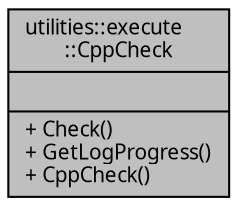 digraph "utilities::execute::CppCheck"
{
 // INTERACTIVE_SVG=YES
  edge [fontname="Verdana",fontsize="10",labelfontname="Verdana",labelfontsize="10"];
  node [fontname="Verdana",fontsize="10",shape=record];
  Node1 [label="{utilities::execute\l::CppCheck\n||+ Check()\l+ GetLogProgress()\l+ CppCheck()\l}",height=0.2,width=0.4,color="black", fillcolor="grey75", style="filled", fontcolor="black"];
}
